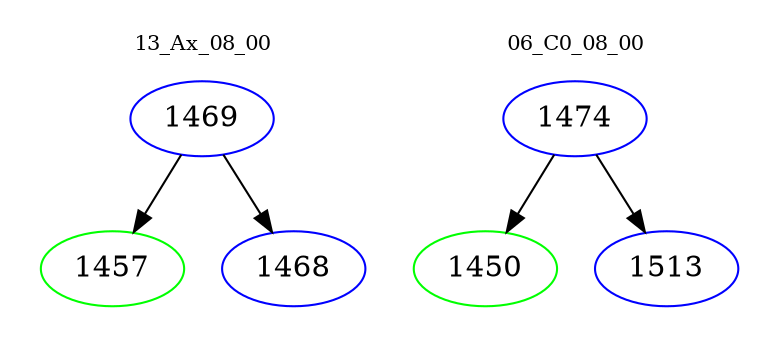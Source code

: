digraph{
subgraph cluster_0 {
color = white
label = "13_Ax_08_00";
fontsize=10;
T0_1469 [label="1469", color="blue"]
T0_1469 -> T0_1457 [color="black"]
T0_1457 [label="1457", color="green"]
T0_1469 -> T0_1468 [color="black"]
T0_1468 [label="1468", color="blue"]
}
subgraph cluster_1 {
color = white
label = "06_C0_08_00";
fontsize=10;
T1_1474 [label="1474", color="blue"]
T1_1474 -> T1_1450 [color="black"]
T1_1450 [label="1450", color="green"]
T1_1474 -> T1_1513 [color="black"]
T1_1513 [label="1513", color="blue"]
}
}
